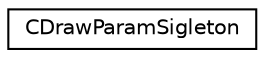 digraph "类继承关系图"
{
  edge [fontname="Helvetica",fontsize="10",labelfontname="Helvetica",labelfontsize="10"];
  node [fontname="Helvetica",fontsize="10",shape=record];
  rankdir="LR";
  Node0 [label="CDrawParamSigleton",height=0.2,width=0.4,color="black", fillcolor="white", style="filled",URL="$class_c_draw_param_sigleton.html"];
}
